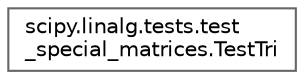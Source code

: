digraph "Graphical Class Hierarchy"
{
 // LATEX_PDF_SIZE
  bgcolor="transparent";
  edge [fontname=Helvetica,fontsize=10,labelfontname=Helvetica,labelfontsize=10];
  node [fontname=Helvetica,fontsize=10,shape=box,height=0.2,width=0.4];
  rankdir="LR";
  Node0 [id="Node000000",label="scipy.linalg.tests.test\l_special_matrices.TestTri",height=0.2,width=0.4,color="grey40", fillcolor="white", style="filled",URL="$d5/d15/classscipy_1_1linalg_1_1tests_1_1test__special__matrices_1_1TestTri.html",tooltip=" "];
}
